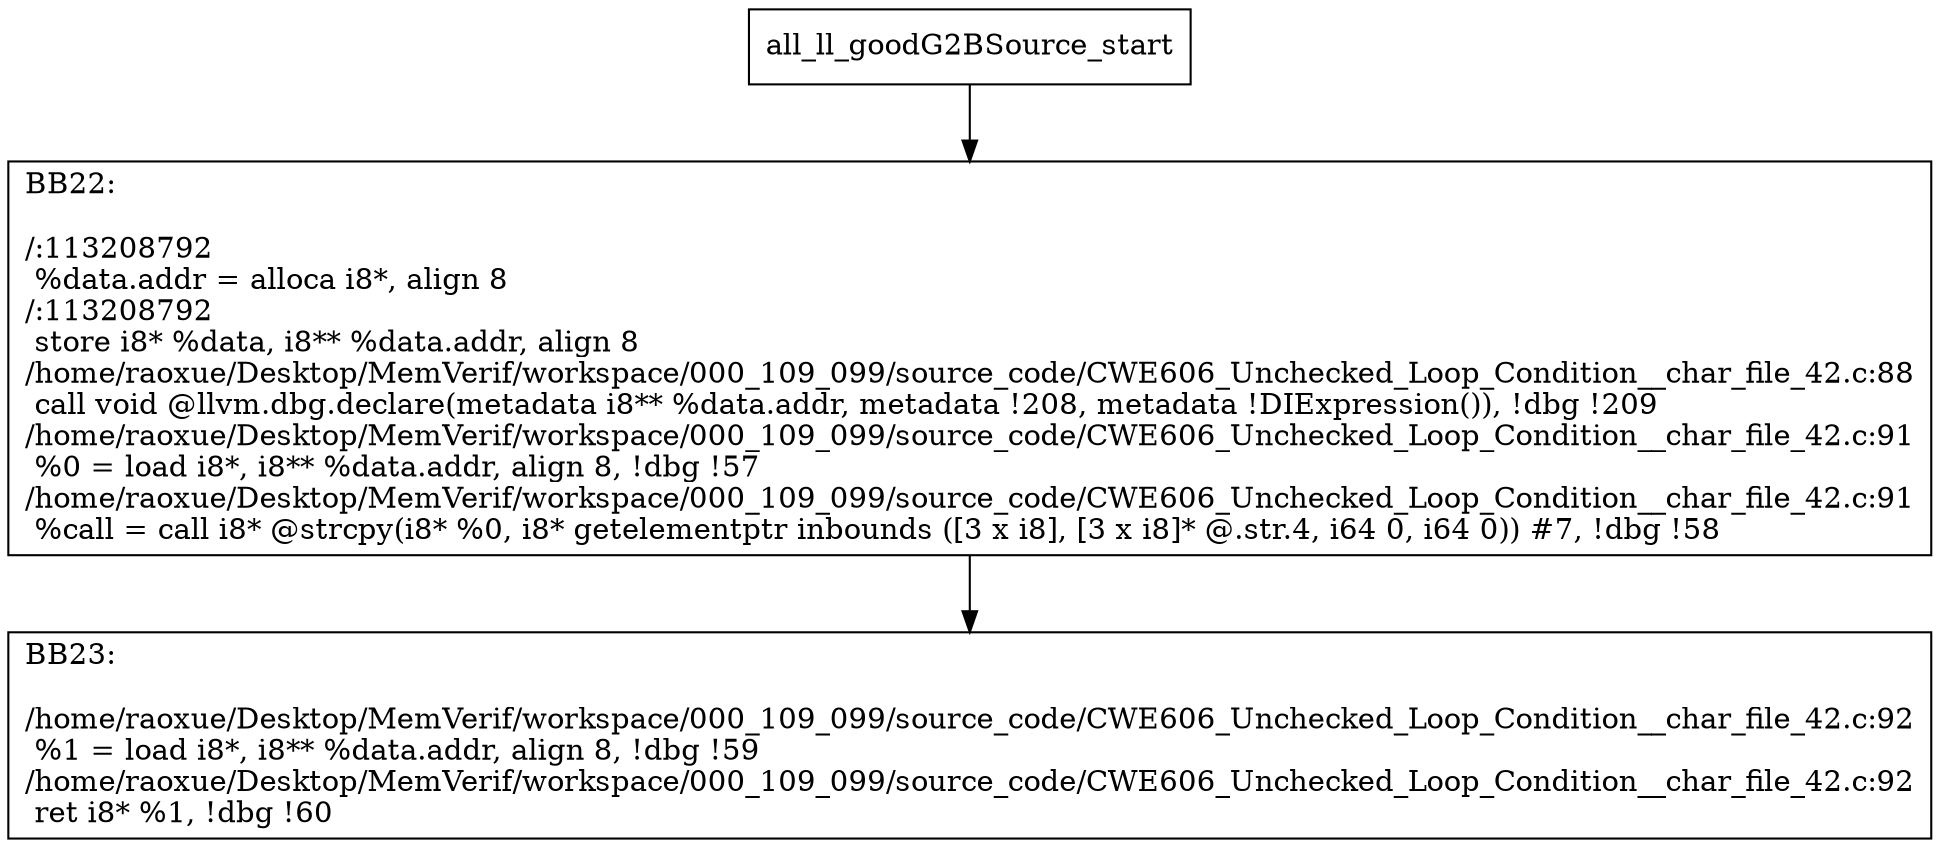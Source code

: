 digraph "CFG for'all_ll_goodG2BSource' function" {
	BBall_ll_goodG2BSource_start[shape=record,label="{all_ll_goodG2BSource_start}"];
	BBall_ll_goodG2BSource_start-> all_ll_goodG2BSourceBB22;
	all_ll_goodG2BSourceBB22 [shape=record, label="{BB22:\l\l/:113208792\l
  %data.addr = alloca i8*, align 8\l
/:113208792\l
  store i8* %data, i8** %data.addr, align 8\l
/home/raoxue/Desktop/MemVerif/workspace/000_109_099/source_code/CWE606_Unchecked_Loop_Condition__char_file_42.c:88\l
  call void @llvm.dbg.declare(metadata i8** %data.addr, metadata !208, metadata !DIExpression()), !dbg !209\l
/home/raoxue/Desktop/MemVerif/workspace/000_109_099/source_code/CWE606_Unchecked_Loop_Condition__char_file_42.c:91\l
  %0 = load i8*, i8** %data.addr, align 8, !dbg !57\l
/home/raoxue/Desktop/MemVerif/workspace/000_109_099/source_code/CWE606_Unchecked_Loop_Condition__char_file_42.c:91\l
  %call = call i8* @strcpy(i8* %0, i8* getelementptr inbounds ([3 x i8], [3 x i8]* @.str.4, i64 0, i64 0)) #7, !dbg !58\l
}"];
	all_ll_goodG2BSourceBB22-> all_ll_goodG2BSourceBB23;
	all_ll_goodG2BSourceBB23 [shape=record, label="{BB23:\l\l/home/raoxue/Desktop/MemVerif/workspace/000_109_099/source_code/CWE606_Unchecked_Loop_Condition__char_file_42.c:92\l
  %1 = load i8*, i8** %data.addr, align 8, !dbg !59\l
/home/raoxue/Desktop/MemVerif/workspace/000_109_099/source_code/CWE606_Unchecked_Loop_Condition__char_file_42.c:92\l
  ret i8* %1, !dbg !60\l
}"];
}

